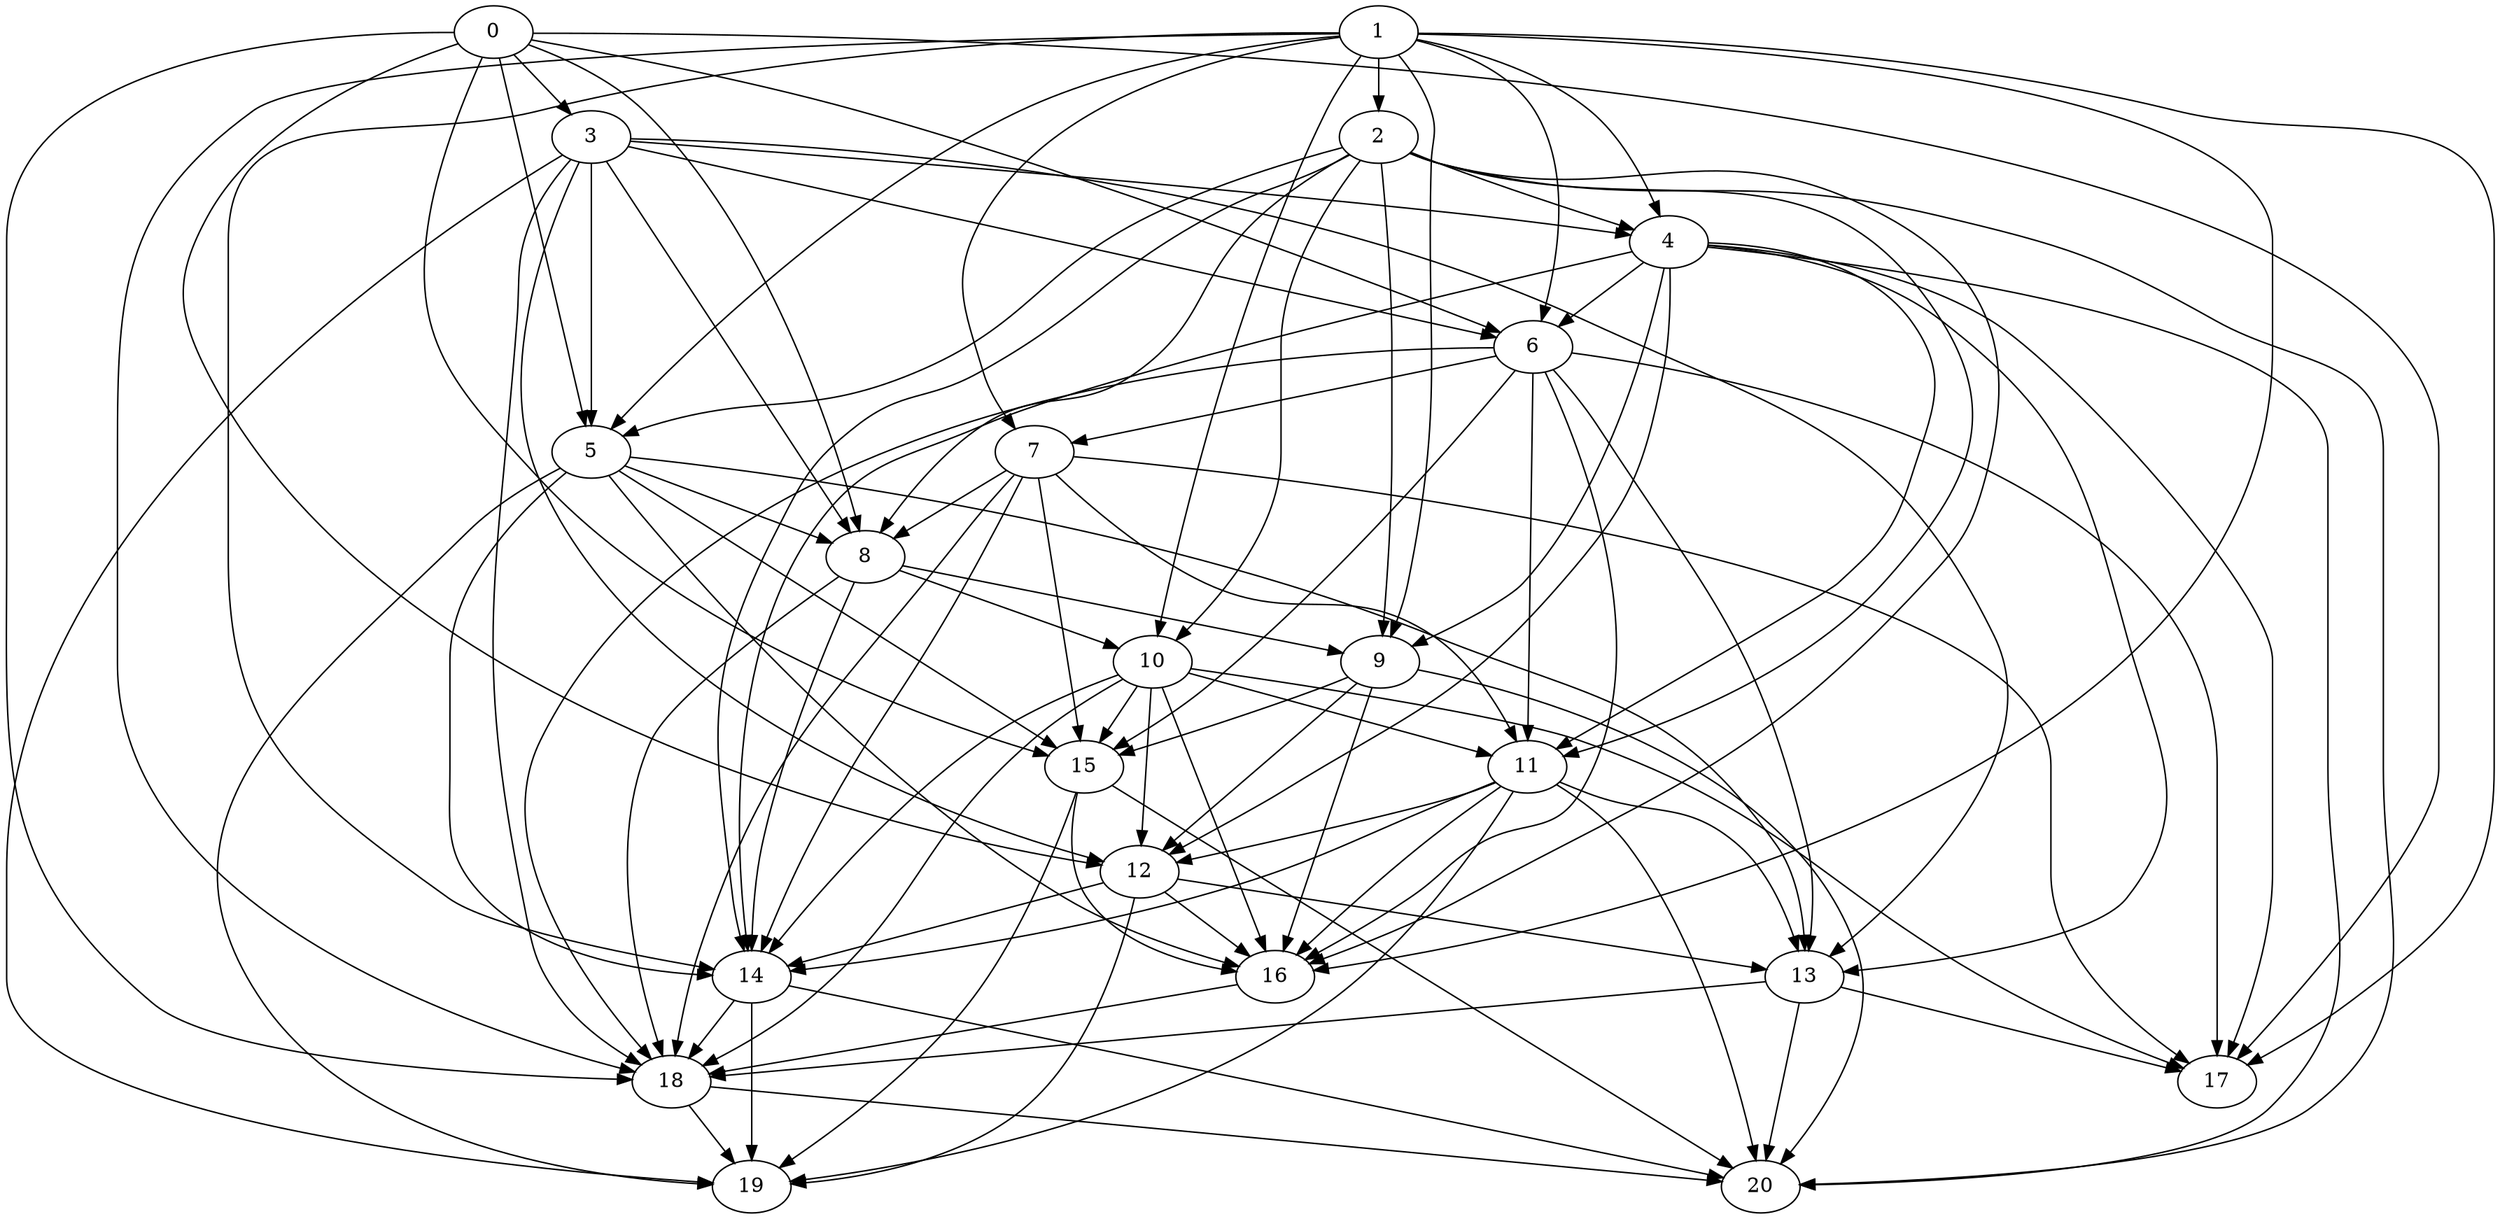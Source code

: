 digraph "Random_Nodes_21_Density_4.76_CCR_1.00_WeightType_Random" {
	graph ["Duplicate states"=0,
		GraphType=Random,
		"Max states in OPEN"=0,
		Modes="120000ms; topo-ordered tasks, ; Pruning: task equivalence, fixed order ready list, ; F-value: ; Optimisation: best schedule length (\
SL) optimisation on equal, ",
		NumberOfTasks=21,
		"Pruned using list schedule length"=433,
		"States removed from OPEN"=0,
		TargetSystem="Homogeneous-2",
		"Time to schedule (ms)"=141,
		"Total idle time"=182,
		"Total schedule length"=388,
		"Total sequential time"=575,
		"Total states created"=1076
	];
	0	["Finish time"=33,
		Processor=0,
		"Start time"=0,
		Weight=33];
	3	["Finish time"=80,
		Processor=0,
		"Start time"=33,
		Weight=47];
	0 -> 3	[Weight=5];
	6	["Finish time"=141,
		Processor=0,
		"Start time"=127,
		Weight=14];
	0 -> 6	[Weight=8];
	5	["Finish time"=102,
		Processor=1,
		"Start time"=83,
		Weight=19];
	0 -> 5	[Weight=2];
	8	["Finish time"=178,
		Processor=0,
		"Start time"=155,
		Weight=23];
	0 -> 8	[Weight=7];
	12	["Finish time"=261,
		Processor=1,
		"Start time"=219,
		Weight=42];
	0 -> 12	[Weight=10];
	15	["Finish time"=245,
		Processor=0,
		"Start time"=212,
		Weight=33];
	0 -> 15	[Weight=8];
	18	["Finish time"=355,
		Processor=1,
		"Start time"=308,
		Weight=47];
	0 -> 18	[Weight=4];
	17	["Finish time"=327,
		Processor=0,
		"Start time"=304,
		Weight=23];
	0 -> 17	[Weight=8];
	4	["Finish time"=127,
		Processor=0,
		"Start time"=80,
		Weight=47];
	3 -> 4	[Weight=2];
	3 -> 6	[Weight=4];
	3 -> 5	[Weight=3];
	3 -> 8	[Weight=9];
	3 -> 12	[Weight=10];
	13	["Finish time"=304,
		Processor=0,
		"Start time"=290,
		Weight=14];
	3 -> 13	[Weight=7];
	3 -> 18	[Weight=3];
	19	["Finish time"=388,
		Processor=1,
		"Start time"=355,
		Weight=33];
	3 -> 19	[Weight=8];
	1	["Finish time"=33,
		Processor=1,
		"Start time"=0,
		Weight=33];
	2	["Finish time"=42,
		Processor=1,
		"Start time"=33,
		Weight=9];
	1 -> 2	[Weight=3];
	1 -> 4	[Weight=6];
	1 -> 6	[Weight=2];
	1 -> 5	[Weight=2];
	7	["Finish time"=155,
		Processor=0,
		"Start time"=141,
		Weight=14];
	1 -> 7	[Weight=4];
	10	["Finish time"=206,
		Processor=1,
		"Start time"=183,
		Weight=23];
	1 -> 10	[Weight=2];
	9	["Finish time"=211,
		Processor=0,
		"Start time"=178,
		Weight=33];
	1 -> 9	[Weight=4];
	16	["Finish time"=308,
		Processor=1,
		"Start time"=261,
		Weight=47];
	1 -> 16	[Weight=3];
	14	["Finish time"=290,
		Processor=0,
		"Start time"=267,
		Weight=23];
	1 -> 14	[Weight=9];
	1 -> 18	[Weight=6];
	1 -> 17	[Weight=7];
	2 -> 4	[Weight=2];
	2 -> 5	[Weight=8];
	2 -> 8	[Weight=9];
	2 -> 10	[Weight=4];
	2 -> 9	[Weight=3];
	11	["Finish time"=215,
		Processor=1,
		"Start time"=206,
		Weight=9];
	2 -> 11	[Weight=8];
	2 -> 16	[Weight=6];
	2 -> 14	[Weight=10];
	20	["Finish time"=369,
		Processor=0,
		"Start time"=360,
		Weight=9];
	2 -> 20	[Weight=8];
	4 -> 6	[Weight=4];
	4 -> 9	[Weight=2];
	4 -> 11	[Weight=2];
	4 -> 12	[Weight=8];
	4 -> 14	[Weight=6];
	4 -> 13	[Weight=2];
	4 -> 17	[Weight=2];
	4 -> 20	[Weight=5];
	6 -> 7	[Weight=8];
	6 -> 11	[Weight=9];
	6 -> 15	[Weight=3];
	6 -> 16	[Weight=8];
	6 -> 13	[Weight=9];
	6 -> 18	[Weight=4];
	6 -> 17	[Weight=3];
	5 -> 8	[Weight=2];
	5 -> 15	[Weight=9];
	5 -> 16	[Weight=6];
	5 -> 14	[Weight=10];
	5 -> 13	[Weight=10];
	5 -> 19	[Weight=7];
	7 -> 8	[Weight=5];
	7 -> 11	[Weight=9];
	7 -> 15	[Weight=3];
	7 -> 14	[Weight=10];
	7 -> 18	[Weight=10];
	7 -> 17	[Weight=10];
	8 -> 10	[Weight=5];
	8 -> 9	[Weight=10];
	8 -> 14	[Weight=4];
	8 -> 18	[Weight=4];
	10 -> 11	[Weight=4];
	10 -> 12	[Weight=7];
	10 -> 15	[Weight=6];
	10 -> 16	[Weight=3];
	10 -> 14	[Weight=2];
	10 -> 18	[Weight=6];
	10 -> 17	[Weight=2];
	9 -> 12	[Weight=8];
	9 -> 15	[Weight=6];
	9 -> 16	[Weight=5];
	9 -> 20	[Weight=2];
	11 -> 12	[Weight=8];
	11 -> 16	[Weight=3];
	11 -> 14	[Weight=7];
	11 -> 13	[Weight=3];
	11 -> 19	[Weight=9];
	11 -> 20	[Weight=10];
	12 -> 16	[Weight=2];
	12 -> 14	[Weight=6];
	12 -> 13	[Weight=4];
	12 -> 19	[Weight=8];
	15 -> 16	[Weight=8];
	15 -> 19	[Weight=9];
	15 -> 20	[Weight=3];
	16 -> 18	[Weight=8];
	14 -> 18	[Weight=7];
	14 -> 19	[Weight=3];
	14 -> 20	[Weight=4];
	13 -> 18	[Weight=2];
	13 -> 17	[Weight=4];
	13 -> 20	[Weight=10];
	18 -> 19	[Weight=6];
	18 -> 20	[Weight=5];
}
